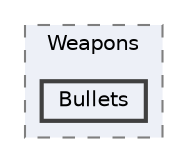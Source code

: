 digraph "Assets/Scripts/Weapons/Bullets"
{
 // LATEX_PDF_SIZE
  bgcolor="transparent";
  edge [fontname=Helvetica,fontsize=10,labelfontname=Helvetica,labelfontsize=10];
  node [fontname=Helvetica,fontsize=10,shape=box,height=0.2,width=0.4];
  compound=true
  subgraph clusterdir_16c781449514e8d50e345db197b16d04 {
    graph [ bgcolor="#edf0f7", pencolor="grey50", label="Weapons", fontname=Helvetica,fontsize=10 style="filled,dashed", URL="dir_16c781449514e8d50e345db197b16d04.html",tooltip=""]
  dir_e92f3bc6b83500ea971c3d14866d46bd [label="Bullets", fillcolor="#edf0f7", color="grey25", style="filled,bold", URL="dir_e92f3bc6b83500ea971c3d14866d46bd.html",tooltip=""];
  }
}
